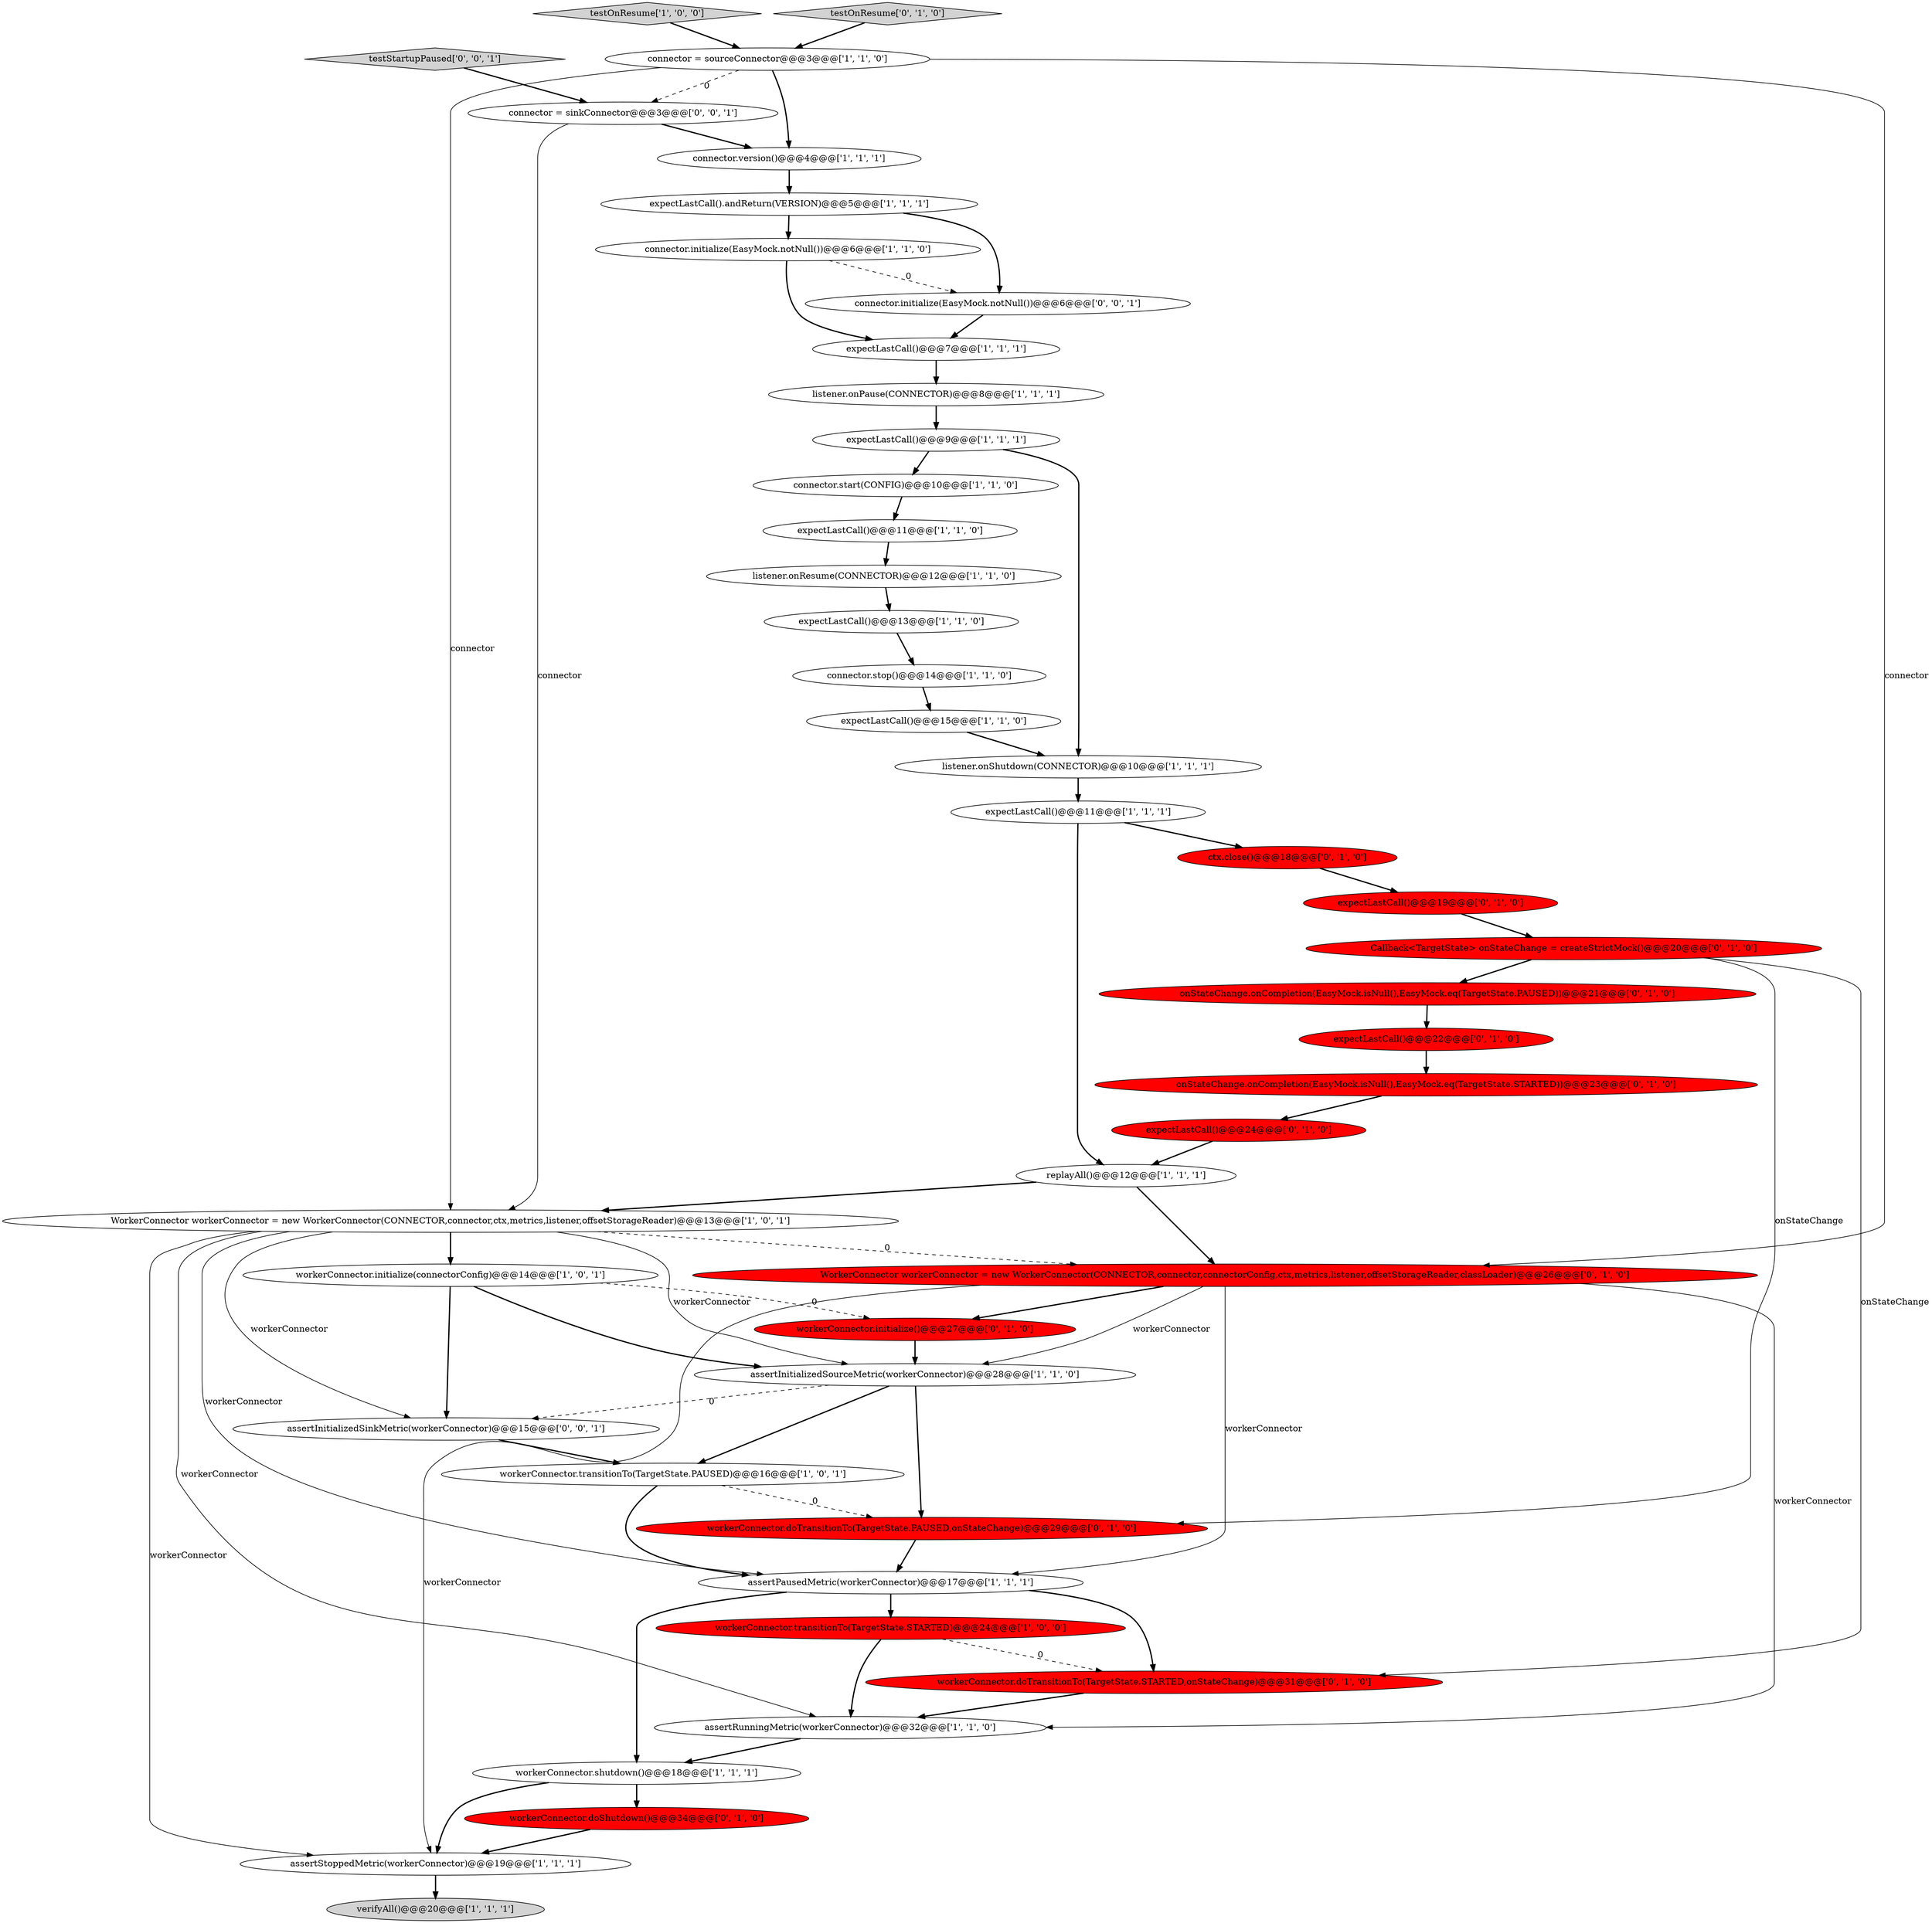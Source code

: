 digraph {
19 [style = filled, label = "listener.onResume(CONNECTOR)@@@12@@@['1', '1', '0']", fillcolor = white, shape = ellipse image = "AAA0AAABBB1BBB"];
23 [style = filled, label = "replayAll()@@@12@@@['1', '1', '1']", fillcolor = white, shape = ellipse image = "AAA0AAABBB1BBB"];
36 [style = filled, label = "onStateChange.onCompletion(EasyMock.isNull(),EasyMock.eq(TargetState.STARTED))@@@23@@@['0', '1', '0']", fillcolor = red, shape = ellipse image = "AAA1AAABBB2BBB"];
12 [style = filled, label = "connector.initialize(EasyMock.notNull())@@@6@@@['1', '1', '0']", fillcolor = white, shape = ellipse image = "AAA0AAABBB1BBB"];
42 [style = filled, label = "connector = sinkConnector@@@3@@@['0', '0', '1']", fillcolor = white, shape = ellipse image = "AAA0AAABBB3BBB"];
34 [style = filled, label = "workerConnector.initialize()@@@27@@@['0', '1', '0']", fillcolor = red, shape = ellipse image = "AAA1AAABBB2BBB"];
26 [style = filled, label = "assertStoppedMetric(workerConnector)@@@19@@@['1', '1', '1']", fillcolor = white, shape = ellipse image = "AAA0AAABBB1BBB"];
1 [style = filled, label = "expectLastCall().andReturn(VERSION)@@@5@@@['1', '1', '1']", fillcolor = white, shape = ellipse image = "AAA0AAABBB1BBB"];
24 [style = filled, label = "testOnResume['1', '0', '0']", fillcolor = lightgray, shape = diamond image = "AAA0AAABBB1BBB"];
25 [style = filled, label = "verifyAll()@@@20@@@['1', '1', '1']", fillcolor = lightgray, shape = ellipse image = "AAA0AAABBB1BBB"];
30 [style = filled, label = "testOnResume['0', '1', '0']", fillcolor = lightgray, shape = diamond image = "AAA0AAABBB2BBB"];
40 [style = filled, label = "assertInitializedSinkMetric(workerConnector)@@@15@@@['0', '0', '1']", fillcolor = white, shape = ellipse image = "AAA0AAABBB3BBB"];
20 [style = filled, label = "expectLastCall()@@@11@@@['1', '1', '1']", fillcolor = white, shape = ellipse image = "AAA0AAABBB1BBB"];
18 [style = filled, label = "expectLastCall()@@@15@@@['1', '1', '0']", fillcolor = white, shape = ellipse image = "AAA0AAABBB1BBB"];
17 [style = filled, label = "assertRunningMetric(workerConnector)@@@32@@@['1', '1', '0']", fillcolor = white, shape = ellipse image = "AAA0AAABBB1BBB"];
31 [style = filled, label = "workerConnector.doTransitionTo(TargetState.STARTED,onStateChange)@@@31@@@['0', '1', '0']", fillcolor = red, shape = ellipse image = "AAA1AAABBB2BBB"];
11 [style = filled, label = "assertInitializedSourceMetric(workerConnector)@@@28@@@['1', '1', '0']", fillcolor = white, shape = ellipse image = "AAA0AAABBB1BBB"];
38 [style = filled, label = "WorkerConnector workerConnector = new WorkerConnector(CONNECTOR,connector,connectorConfig,ctx,metrics,listener,offsetStorageReader,classLoader)@@@26@@@['0', '1', '0']", fillcolor = red, shape = ellipse image = "AAA1AAABBB2BBB"];
35 [style = filled, label = "workerConnector.doTransitionTo(TargetState.PAUSED,onStateChange)@@@29@@@['0', '1', '0']", fillcolor = red, shape = ellipse image = "AAA1AAABBB2BBB"];
9 [style = filled, label = "connector.stop()@@@14@@@['1', '1', '0']", fillcolor = white, shape = ellipse image = "AAA0AAABBB1BBB"];
37 [style = filled, label = "expectLastCall()@@@24@@@['0', '1', '0']", fillcolor = red, shape = ellipse image = "AAA1AAABBB2BBB"];
7 [style = filled, label = "expectLastCall()@@@9@@@['1', '1', '1']", fillcolor = white, shape = ellipse image = "AAA0AAABBB1BBB"];
10 [style = filled, label = "workerConnector.initialize(connectorConfig)@@@14@@@['1', '0', '1']", fillcolor = white, shape = ellipse image = "AAA0AAABBB1BBB"];
14 [style = filled, label = "expectLastCall()@@@7@@@['1', '1', '1']", fillcolor = white, shape = ellipse image = "AAA0AAABBB1BBB"];
21 [style = filled, label = "assertPausedMetric(workerConnector)@@@17@@@['1', '1', '1']", fillcolor = white, shape = ellipse image = "AAA0AAABBB1BBB"];
27 [style = filled, label = "Callback<TargetState> onStateChange = createStrictMock()@@@20@@@['0', '1', '0']", fillcolor = red, shape = ellipse image = "AAA1AAABBB2BBB"];
28 [style = filled, label = "expectLastCall()@@@19@@@['0', '1', '0']", fillcolor = red, shape = ellipse image = "AAA1AAABBB2BBB"];
2 [style = filled, label = "expectLastCall()@@@11@@@['1', '1', '0']", fillcolor = white, shape = ellipse image = "AAA0AAABBB1BBB"];
41 [style = filled, label = "testStartupPaused['0', '0', '1']", fillcolor = lightgray, shape = diamond image = "AAA0AAABBB3BBB"];
22 [style = filled, label = "connector.version()@@@4@@@['1', '1', '1']", fillcolor = white, shape = ellipse image = "AAA0AAABBB1BBB"];
3 [style = filled, label = "listener.onPause(CONNECTOR)@@@8@@@['1', '1', '1']", fillcolor = white, shape = ellipse image = "AAA0AAABBB1BBB"];
4 [style = filled, label = "connector.start(CONFIG)@@@10@@@['1', '1', '0']", fillcolor = white, shape = ellipse image = "AAA0AAABBB1BBB"];
33 [style = filled, label = "onStateChange.onCompletion(EasyMock.isNull(),EasyMock.eq(TargetState.PAUSED))@@@21@@@['0', '1', '0']", fillcolor = red, shape = ellipse image = "AAA1AAABBB2BBB"];
13 [style = filled, label = "workerConnector.transitionTo(TargetState.STARTED)@@@24@@@['1', '0', '0']", fillcolor = red, shape = ellipse image = "AAA1AAABBB1BBB"];
32 [style = filled, label = "expectLastCall()@@@22@@@['0', '1', '0']", fillcolor = red, shape = ellipse image = "AAA1AAABBB2BBB"];
15 [style = filled, label = "workerConnector.shutdown()@@@18@@@['1', '1', '1']", fillcolor = white, shape = ellipse image = "AAA0AAABBB1BBB"];
43 [style = filled, label = "connector.initialize(EasyMock.notNull())@@@6@@@['0', '0', '1']", fillcolor = white, shape = ellipse image = "AAA0AAABBB3BBB"];
39 [style = filled, label = "workerConnector.doShutdown()@@@34@@@['0', '1', '0']", fillcolor = red, shape = ellipse image = "AAA1AAABBB2BBB"];
29 [style = filled, label = "ctx.close()@@@18@@@['0', '1', '0']", fillcolor = red, shape = ellipse image = "AAA1AAABBB2BBB"];
5 [style = filled, label = "workerConnector.transitionTo(TargetState.PAUSED)@@@16@@@['1', '0', '1']", fillcolor = white, shape = ellipse image = "AAA0AAABBB1BBB"];
8 [style = filled, label = "WorkerConnector workerConnector = new WorkerConnector(CONNECTOR,connector,ctx,metrics,listener,offsetStorageReader)@@@13@@@['1', '0', '1']", fillcolor = white, shape = ellipse image = "AAA0AAABBB1BBB"];
6 [style = filled, label = "connector = sourceConnector@@@3@@@['1', '1', '0']", fillcolor = white, shape = ellipse image = "AAA0AAABBB1BBB"];
16 [style = filled, label = "expectLastCall()@@@13@@@['1', '1', '0']", fillcolor = white, shape = ellipse image = "AAA0AAABBB1BBB"];
0 [style = filled, label = "listener.onShutdown(CONNECTOR)@@@10@@@['1', '1', '1']", fillcolor = white, shape = ellipse image = "AAA0AAABBB1BBB"];
14->3 [style = bold, label=""];
38->11 [style = solid, label="workerConnector"];
8->10 [style = bold, label=""];
2->19 [style = bold, label=""];
38->17 [style = solid, label="workerConnector"];
20->29 [style = bold, label=""];
6->22 [style = bold, label=""];
10->34 [style = dashed, label="0"];
11->40 [style = dashed, label="0"];
8->21 [style = solid, label="workerConnector"];
1->43 [style = bold, label=""];
21->15 [style = bold, label=""];
26->25 [style = bold, label=""];
6->42 [style = dashed, label="0"];
7->0 [style = bold, label=""];
4->2 [style = bold, label=""];
7->4 [style = bold, label=""];
6->38 [style = solid, label="connector"];
23->8 [style = bold, label=""];
30->6 [style = bold, label=""];
37->23 [style = bold, label=""];
35->21 [style = bold, label=""];
34->11 [style = bold, label=""];
11->35 [style = bold, label=""];
39->26 [style = bold, label=""];
38->26 [style = solid, label="workerConnector"];
19->16 [style = bold, label=""];
15->26 [style = bold, label=""];
12->43 [style = dashed, label="0"];
29->28 [style = bold, label=""];
8->40 [style = solid, label="workerConnector"];
5->21 [style = bold, label=""];
6->8 [style = solid, label="connector"];
8->26 [style = solid, label="workerConnector"];
11->5 [style = bold, label=""];
13->17 [style = bold, label=""];
27->35 [style = solid, label="onStateChange"];
21->31 [style = bold, label=""];
9->18 [style = bold, label=""];
20->23 [style = bold, label=""];
5->35 [style = dashed, label="0"];
40->5 [style = bold, label=""];
3->7 [style = bold, label=""];
43->14 [style = bold, label=""];
8->11 [style = solid, label="workerConnector"];
27->31 [style = solid, label="onStateChange"];
8->38 [style = dashed, label="0"];
13->31 [style = dashed, label="0"];
15->39 [style = bold, label=""];
23->38 [style = bold, label=""];
12->14 [style = bold, label=""];
17->15 [style = bold, label=""];
1->12 [style = bold, label=""];
38->34 [style = bold, label=""];
10->40 [style = bold, label=""];
32->36 [style = bold, label=""];
33->32 [style = bold, label=""];
0->20 [style = bold, label=""];
27->33 [style = bold, label=""];
22->1 [style = bold, label=""];
28->27 [style = bold, label=""];
36->37 [style = bold, label=""];
31->17 [style = bold, label=""];
42->22 [style = bold, label=""];
24->6 [style = bold, label=""];
8->17 [style = solid, label="workerConnector"];
18->0 [style = bold, label=""];
16->9 [style = bold, label=""];
41->42 [style = bold, label=""];
38->21 [style = solid, label="workerConnector"];
21->13 [style = bold, label=""];
42->8 [style = solid, label="connector"];
10->11 [style = bold, label=""];
}
